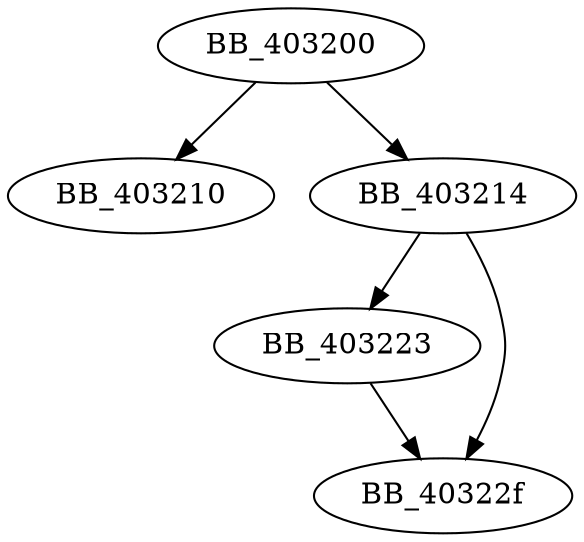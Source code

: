 DiGraph __ValidateImageBase{
BB_403200->BB_403210
BB_403200->BB_403214
BB_403214->BB_403223
BB_403214->BB_40322f
BB_403223->BB_40322f
}
